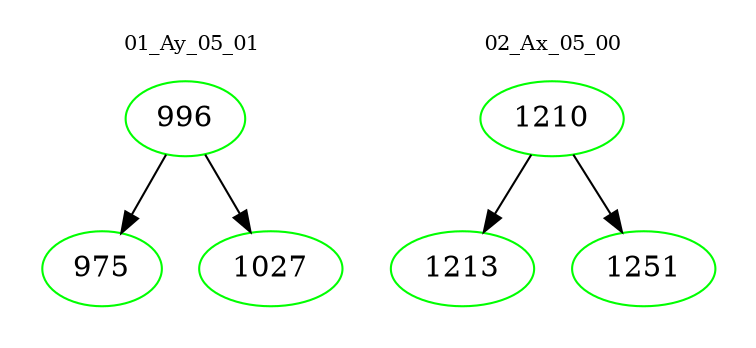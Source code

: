 digraph{
subgraph cluster_0 {
color = white
label = "01_Ay_05_01";
fontsize=10;
T0_996 [label="996", color="green"]
T0_996 -> T0_975 [color="black"]
T0_975 [label="975", color="green"]
T0_996 -> T0_1027 [color="black"]
T0_1027 [label="1027", color="green"]
}
subgraph cluster_1 {
color = white
label = "02_Ax_05_00";
fontsize=10;
T1_1210 [label="1210", color="green"]
T1_1210 -> T1_1213 [color="black"]
T1_1213 [label="1213", color="green"]
T1_1210 -> T1_1251 [color="black"]
T1_1251 [label="1251", color="green"]
}
}
